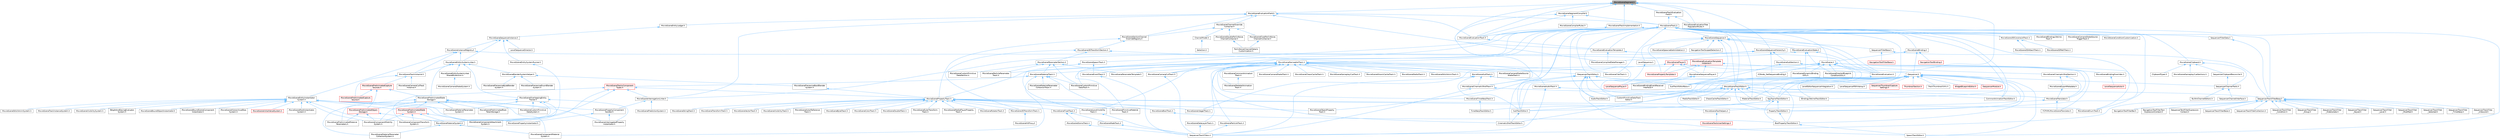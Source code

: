 digraph "MovieSceneSegment.h"
{
 // INTERACTIVE_SVG=YES
 // LATEX_PDF_SIZE
  bgcolor="transparent";
  edge [fontname=Helvetica,fontsize=10,labelfontname=Helvetica,labelfontsize=10];
  node [fontname=Helvetica,fontsize=10,shape=box,height=0.2,width=0.4];
  Node1 [id="Node000001",label="MovieSceneSegment.h",height=0.2,width=0.4,color="gray40", fillcolor="grey60", style="filled", fontcolor="black",tooltip=" "];
  Node1 -> Node2 [id="edge1_Node000001_Node000002",dir="back",color="steelblue1",style="solid",tooltip=" "];
  Node2 [id="Node000002",label="MovieSceneEvaluation.h",height=0.2,width=0.4,color="grey40", fillcolor="white", style="filled",URL="$dc/ded/MovieSceneEvaluation_8h.html",tooltip=" "];
  Node2 -> Node3 [id="edge2_Node000002_Node000003",dir="back",color="steelblue1",style="solid",tooltip=" "];
  Node3 [id="Node000003",label="KeyframeTrackEditor.h",height=0.2,width=0.4,color="grey40", fillcolor="white", style="filled",URL="$dd/d47/KeyframeTrackEditor_8h.html",tooltip=" "];
  Node3 -> Node4 [id="edge3_Node000003_Node000004",dir="back",color="steelblue1",style="solid",tooltip=" "];
  Node4 [id="Node000004",label="BoolPropertyTrackEditor.h",height=0.2,width=0.4,color="grey40", fillcolor="white", style="filled",URL="$db/d07/BoolPropertyTrackEditor_8h.html",tooltip=" "];
  Node4 -> Node5 [id="edge4_Node000004_Node000005",dir="back",color="steelblue1",style="solid",tooltip=" "];
  Node5 [id="Node000005",label="SpawnTrackEditor.h",height=0.2,width=0.4,color="grey40", fillcolor="white", style="filled",URL="$d5/dac/SpawnTrackEditor_8h.html",tooltip=" "];
  Node3 -> Node6 [id="edge5_Node000003_Node000006",dir="back",color="steelblue1",style="solid",tooltip=" "];
  Node6 [id="Node000006",label="PropertyTrackEditor.h",height=0.2,width=0.4,color="grey40", fillcolor="white", style="filled",URL="$da/d9a/PropertyTrackEditor_8h.html",tooltip=" "];
  Node6 -> Node4 [id="edge6_Node000006_Node000004",dir="back",color="steelblue1",style="solid",tooltip=" "];
  Node3 -> Node7 [id="edge7_Node000003_Node000007",dir="back",color="steelblue1",style="solid",tooltip=" "];
  Node7 [id="Node000007",label="SubTrackEditor.h",height=0.2,width=0.4,color="grey40", fillcolor="white", style="filled",URL="$d8/d5b/SubTrackEditor_8h.html",tooltip=" "];
  Node7 -> Node8 [id="edge8_Node000007_Node000008",dir="back",color="steelblue1",style="solid",tooltip=" "];
  Node8 [id="Node000008",label="CinematicShotTrackEditor.h",height=0.2,width=0.4,color="grey40", fillcolor="white", style="filled",URL="$d3/d0c/CinematicShotTrackEditor_8h.html",tooltip=" "];
  Node3 -> Node9 [id="edge9_Node000003_Node000009",dir="back",color="steelblue1",style="solid",tooltip=" "];
  Node9 [id="Node000009",label="TimeWarpTrackEditor.h",height=0.2,width=0.4,color="grey40", fillcolor="white", style="filled",URL="$dc/d2e/TimeWarpTrackEditor_8h.html",tooltip=" "];
  Node1 -> Node10 [id="edge10_Node000001_Node000010",dir="back",color="steelblue1",style="solid",tooltip=" "];
  Node10 [id="Node000010",label="MovieSceneEvaluationField.h",height=0.2,width=0.4,color="grey40", fillcolor="white", style="filled",URL="$d6/d5d/MovieSceneEvaluationField_8h.html",tooltip=" "];
  Node10 -> Node11 [id="edge11_Node000010_Node000011",dir="back",color="steelblue1",style="solid",tooltip=" "];
  Node11 [id="Node000011",label="MovieSceneChannelOverride\lContainer.h",height=0.2,width=0.4,color="grey40", fillcolor="white", style="filled",URL="$d1/dd2/MovieSceneChannelOverrideContainer_8h.html",tooltip=" "];
  Node11 -> Node12 [id="edge12_Node000011_Node000012",dir="back",color="steelblue1",style="solid",tooltip=" "];
  Node12 [id="Node000012",label="ChannelModel.h",height=0.2,width=0.4,color="grey40", fillcolor="white", style="filled",URL="$de/d30/ChannelModel_8h.html",tooltip=" "];
  Node12 -> Node13 [id="edge13_Node000012_Node000013",dir="back",color="steelblue1",style="solid",tooltip=" "];
  Node13 [id="Node000013",label="Selection.h",height=0.2,width=0.4,color="grey40", fillcolor="white", style="filled",URL="$dd/dc2/Editor_2Sequencer_2Public_2MVVM_2Selection_2Selection_8h.html",tooltip=" "];
  Node11 -> Node14 [id="edge14_Node000011_Node000014",dir="back",color="steelblue1",style="solid",tooltip=" "];
  Node14 [id="Node000014",label="MovieSceneDoublePerlinNoise\lChannelContainer.h",height=0.2,width=0.4,color="grey40", fillcolor="white", style="filled",URL="$de/dae/MovieSceneDoublePerlinNoiseChannelContainer_8h.html",tooltip=" "];
  Node14 -> Node15 [id="edge15_Node000014_Node000015",dir="back",color="steelblue1",style="solid",tooltip=" "];
  Node15 [id="Node000015",label="PerlinNoiseChannelDetails\lCustomization.h",height=0.2,width=0.4,color="grey40", fillcolor="white", style="filled",URL="$d6/df3/PerlinNoiseChannelDetailsCustomization_8h.html",tooltip=" "];
  Node11 -> Node16 [id="edge16_Node000011_Node000016",dir="back",color="steelblue1",style="solid",tooltip=" "];
  Node16 [id="Node000016",label="MovieSceneFloatPerlinNoise\lChannelContainer.h",height=0.2,width=0.4,color="grey40", fillcolor="white", style="filled",URL="$d6/dcb/MovieSceneFloatPerlinNoiseChannelContainer_8h.html",tooltip=" "];
  Node16 -> Node15 [id="edge17_Node000016_Node000015",dir="back",color="steelblue1",style="solid",tooltip=" "];
  Node11 -> Node17 [id="edge18_Node000011_Node000017",dir="back",color="steelblue1",style="solid",tooltip=" "];
  Node17 [id="Node000017",label="MovieSceneSectionChannel\lOverrideRegistry.h",height=0.2,width=0.4,color="grey40", fillcolor="white", style="filled",URL="$d0/d33/MovieSceneSectionChannelOverrideRegistry_8h.html",tooltip=" "];
  Node17 -> Node18 [id="edge19_Node000017_Node000018",dir="back",color="steelblue1",style="solid",tooltip=" "];
  Node18 [id="Node000018",label="MovieScene3DTransformSection.h",height=0.2,width=0.4,color="grey40", fillcolor="white", style="filled",URL="$de/dab/MovieScene3DTransformSection_8h.html",tooltip=" "];
  Node18 -> Node19 [id="edge20_Node000018_Node000019",dir="back",color="steelblue1",style="solid",tooltip=" "];
  Node19 [id="Node000019",label="ISequencerTrackEditor.h",height=0.2,width=0.4,color="grey40", fillcolor="white", style="filled",URL="$df/dca/ISequencerTrackEditor_8h.html",tooltip=" "];
  Node19 -> Node20 [id="edge21_Node000019_Node000020",dir="back",color="steelblue1",style="solid",tooltip=" "];
  Node20 [id="Node000020",label="AudioTrackEditor.h",height=0.2,width=0.4,color="grey40", fillcolor="white", style="filled",URL="$dd/d96/AudioTrackEditor_8h.html",tooltip=" "];
  Node19 -> Node4 [id="edge22_Node000019_Node000004",dir="back",color="steelblue1",style="solid",tooltip=" "];
  Node19 -> Node8 [id="edge23_Node000019_Node000008",dir="back",color="steelblue1",style="solid",tooltip=" "];
  Node19 -> Node21 [id="edge24_Node000019_Node000021",dir="back",color="steelblue1",style="solid",tooltip=" "];
  Node21 [id="Node000021",label="CustomPrimitiveDataTrack\lEditor.h",height=0.2,width=0.4,color="grey40", fillcolor="white", style="filled",URL="$dc/d8f/CustomPrimitiveDataTrackEditor_8h.html",tooltip=" "];
  Node19 -> Node22 [id="edge25_Node000019_Node000022",dir="back",color="steelblue1",style="solid",tooltip=" "];
  Node22 [id="Node000022",label="MaterialTrackEditor.h",height=0.2,width=0.4,color="grey40", fillcolor="white", style="filled",URL="$d1/d9f/MaterialTrackEditor_8h.html",tooltip=" "];
  Node19 -> Node23 [id="edge26_Node000019_Node000023",dir="back",color="steelblue1",style="solid",tooltip=" "];
  Node23 [id="Node000023",label="MovieSceneTrackEditor.h",height=0.2,width=0.4,color="grey40", fillcolor="white", style="filled",URL="$db/d6c/MovieSceneTrackEditor_8h.html",tooltip=" "];
  Node23 -> Node20 [id="edge27_Node000023_Node000020",dir="back",color="steelblue1",style="solid",tooltip=" "];
  Node23 -> Node24 [id="edge28_Node000023_Node000024",dir="back",color="steelblue1",style="solid",tooltip=" "];
  Node24 [id="Node000024",label="BindingLifetimeTrackEditor.h",height=0.2,width=0.4,color="grey40", fillcolor="white", style="filled",URL="$db/d3c/BindingLifetimeTrackEditor_8h.html",tooltip=" "];
  Node23 -> Node25 [id="edge29_Node000023_Node000025",dir="back",color="steelblue1",style="solid",tooltip=" "];
  Node25 [id="Node000025",label="ChaosCacheTrackEditor.h",height=0.2,width=0.4,color="grey40", fillcolor="white", style="filled",URL="$db/d36/ChaosCacheTrackEditor_8h.html",tooltip=" "];
  Node23 -> Node26 [id="edge30_Node000023_Node000026",dir="back",color="steelblue1",style="solid",tooltip=" "];
  Node26 [id="Node000026",label="CommonAnimationTrackEditor.h",height=0.2,width=0.4,color="grey40", fillcolor="white", style="filled",URL="$d9/d6e/CommonAnimationTrackEditor_8h.html",tooltip=" "];
  Node23 -> Node21 [id="edge31_Node000023_Node000021",dir="back",color="steelblue1",style="solid",tooltip=" "];
  Node23 -> Node3 [id="edge32_Node000023_Node000003",dir="back",color="steelblue1",style="solid",tooltip=" "];
  Node23 -> Node22 [id="edge33_Node000023_Node000022",dir="back",color="steelblue1",style="solid",tooltip=" "];
  Node23 -> Node27 [id="edge34_Node000023_Node000027",dir="back",color="steelblue1",style="solid",tooltip=" "];
  Node27 [id="Node000027",label="MediaTrackEditor.h",height=0.2,width=0.4,color="grey40", fillcolor="white", style="filled",URL="$d0/d41/MediaTrackEditor_8h.html",tooltip=" "];
  Node23 -> Node6 [id="edge35_Node000023_Node000006",dir="back",color="steelblue1",style="solid",tooltip=" "];
  Node23 -> Node28 [id="edge36_Node000023_Node000028",dir="back",color="steelblue1",style="solid",tooltip=" "];
  Node28 [id="Node000028",label="SequencerTrackFilterBase.h",height=0.2,width=0.4,color="grey40", fillcolor="white", style="filled",URL="$d8/def/Filters_2SequencerTrackFilterBase_8h.html",tooltip=" "];
  Node28 -> Node29 [id="edge37_Node000028_Node000029",dir="back",color="steelblue1",style="solid",tooltip=" "];
  Node29 [id="Node000029",label="NavigationToolFilterBar.h",height=0.2,width=0.4,color="grey40", fillcolor="white", style="filled",URL="$df/d14/NavigationToolFilterBar_8h.html",tooltip=" "];
  Node28 -> Node30 [id="edge38_Node000028_Node000030",dir="back",color="steelblue1",style="solid",tooltip=" "];
  Node30 [id="Node000030",label="NavigationToolFilterText\lExpressionContext.h",height=0.2,width=0.4,color="grey40", fillcolor="white", style="filled",URL="$d8/dd2/NavigationToolFilterTextExpressionContext_8h.html",tooltip=" "];
  Node28 -> Node31 [id="edge39_Node000028_Node000031",dir="back",color="steelblue1",style="solid",tooltip=" "];
  Node31 [id="Node000031",label="SequencerTextFilterExpression\lContext.h",height=0.2,width=0.4,color="grey40", fillcolor="white", style="filled",URL="$d0/d9f/SequencerTextFilterExpressionContext_8h.html",tooltip=" "];
  Node28 -> Node32 [id="edge40_Node000028_Node000032",dir="back",color="steelblue1",style="solid",tooltip=" "];
  Node32 [id="Node000032",label="SequencerTrackFilterBase.h",height=0.2,width=0.4,color="grey40", fillcolor="white", style="filled",URL="$d8/d4d/SequencerTrackFilterBase_8h.html",tooltip=" "];
  Node28 -> Node33 [id="edge41_Node000028_Node000033",dir="back",color="steelblue1",style="solid",tooltip=" "];
  Node33 [id="Node000033",label="SequencerTrackFilterCollection.h",height=0.2,width=0.4,color="grey40", fillcolor="white", style="filled",URL="$d8/de2/SequencerTrackFilterCollection_8h.html",tooltip=" "];
  Node28 -> Node34 [id="edge42_Node000028_Node000034",dir="back",color="steelblue1",style="solid",tooltip=" "];
  Node34 [id="Node000034",label="SequencerTrackFilter\l_Condition.h",height=0.2,width=0.4,color="grey40", fillcolor="white", style="filled",URL="$df/d17/SequencerTrackFilter__Condition_8h.html",tooltip=" "];
  Node28 -> Node35 [id="edge43_Node000028_Node000035",dir="back",color="steelblue1",style="solid",tooltip=" "];
  Node35 [id="Node000035",label="SequencerTrackFilter\l_Group.h",height=0.2,width=0.4,color="grey40", fillcolor="white", style="filled",URL="$da/dea/SequencerTrackFilter__Group_8h.html",tooltip=" "];
  Node28 -> Node36 [id="edge44_Node000028_Node000036",dir="back",color="steelblue1",style="solid",tooltip=" "];
  Node36 [id="Node000036",label="SequencerTrackFilter\l_HideIsolate.h",height=0.2,width=0.4,color="grey40", fillcolor="white", style="filled",URL="$d3/d55/SequencerTrackFilter__HideIsolate_8h.html",tooltip=" "];
  Node28 -> Node37 [id="edge45_Node000028_Node000037",dir="back",color="steelblue1",style="solid",tooltip=" "];
  Node37 [id="Node000037",label="SequencerTrackFilter\l_Keyed.h",height=0.2,width=0.4,color="grey40", fillcolor="white", style="filled",URL="$d4/d2d/SequencerTrackFilter__Keyed_8h.html",tooltip=" "];
  Node28 -> Node38 [id="edge46_Node000028_Node000038",dir="back",color="steelblue1",style="solid",tooltip=" "];
  Node38 [id="Node000038",label="SequencerTrackFilter\l_Level.h",height=0.2,width=0.4,color="grey40", fillcolor="white", style="filled",URL="$d2/d6c/SequencerTrackFilter__Level_8h.html",tooltip=" "];
  Node28 -> Node39 [id="edge47_Node000028_Node000039",dir="back",color="steelblue1",style="solid",tooltip=" "];
  Node39 [id="Node000039",label="SequencerTrackFilter\l_Modified.h",height=0.2,width=0.4,color="grey40", fillcolor="white", style="filled",URL="$d0/dd9/SequencerTrackFilter__Modified_8h.html",tooltip=" "];
  Node28 -> Node40 [id="edge48_Node000028_Node000040",dir="back",color="steelblue1",style="solid",tooltip=" "];
  Node40 [id="Node000040",label="SequencerTrackFilter\l_Selected.h",height=0.2,width=0.4,color="grey40", fillcolor="white", style="filled",URL="$dc/d54/SequencerTrackFilter__Selected_8h.html",tooltip=" "];
  Node28 -> Node41 [id="edge49_Node000028_Node000041",dir="back",color="steelblue1",style="solid",tooltip=" "];
  Node41 [id="Node000041",label="SequencerTrackFilter\l_TimeWarp.h",height=0.2,width=0.4,color="grey40", fillcolor="white", style="filled",URL="$d6/dd0/SequencerTrackFilter__TimeWarp_8h.html",tooltip=" "];
  Node28 -> Node42 [id="edge50_Node000028_Node000042",dir="back",color="steelblue1",style="solid",tooltip=" "];
  Node42 [id="Node000042",label="SequencerTrackFilter\l_Unbound.h",height=0.2,width=0.4,color="grey40", fillcolor="white", style="filled",URL="$d0/dd1/SequencerTrackFilter__Unbound_8h.html",tooltip=" "];
  Node28 -> Node43 [id="edge51_Node000028_Node000043",dir="back",color="steelblue1",style="solid",tooltip=" "];
  Node43 [id="Node000043",label="SequencerTrackFilters.h",height=0.2,width=0.4,color="grey40", fillcolor="white", style="filled",URL="$df/d72/SequencerTrackFilters_8h.html",tooltip=" "];
  Node23 -> Node7 [id="edge52_Node000023_Node000007",dir="back",color="steelblue1",style="solid",tooltip=" "];
  Node19 -> Node5 [id="edge53_Node000019_Node000005",dir="back",color="steelblue1",style="solid",tooltip=" "];
  Node19 -> Node7 [id="edge54_Node000019_Node000007",dir="back",color="steelblue1",style="solid",tooltip=" "];
  Node18 -> Node44 [id="edge55_Node000018_Node000044",dir="back",color="steelblue1",style="solid",tooltip=" "];
  Node44 [id="Node000044",label="MovieScene3DTransformTrack.h",height=0.2,width=0.4,color="grey40", fillcolor="white", style="filled",URL="$d9/d06/MovieScene3DTransformTrack_8h.html",tooltip=" "];
  Node44 -> Node45 [id="edge56_Node000044_Node000045",dir="back",color="steelblue1",style="solid",tooltip=" "];
  Node45 [id="Node000045",label="MovieSceneHitProxy.h",height=0.2,width=0.4,color="grey40", fillcolor="white", style="filled",URL="$d0/d01/MovieSceneHitProxy_8h.html",tooltip=" "];
  Node18 -> Node46 [id="edge57_Node000018_Node000046",dir="back",color="steelblue1",style="solid",tooltip=" "];
  Node46 [id="Node000046",label="MovieSceneParameterSection.h",height=0.2,width=0.4,color="grey40", fillcolor="white", style="filled",URL="$de/d65/MovieSceneParameterSection_8h.html",tooltip=" "];
  Node46 -> Node47 [id="edge58_Node000046_Node000047",dir="back",color="steelblue1",style="solid",tooltip=" "];
  Node47 [id="Node000047",label="MovieSceneCustomPrimitive\lDataSection.h",height=0.2,width=0.4,color="grey40", fillcolor="white", style="filled",URL="$d2/d78/MovieSceneCustomPrimitiveDataSection_8h.html",tooltip=" "];
  Node46 -> Node48 [id="edge59_Node000046_Node000048",dir="back",color="steelblue1",style="solid",tooltip=" "];
  Node48 [id="Node000048",label="MovieSceneCustomPrimitive\lDataTrack.h",height=0.2,width=0.4,color="grey40", fillcolor="white", style="filled",URL="$db/d39/MovieSceneCustomPrimitiveDataTrack_8h.html",tooltip=" "];
  Node46 -> Node49 [id="edge60_Node000046_Node000049",dir="back",color="steelblue1",style="solid",tooltip=" "];
  Node49 [id="Node000049",label="MovieSceneMaterialTrack.h",height=0.2,width=0.4,color="grey40", fillcolor="white", style="filled",URL="$d8/d92/MovieSceneMaterialTrack_8h.html",tooltip=" "];
  Node49 -> Node50 [id="edge61_Node000049_Node000050",dir="back",color="steelblue1",style="solid",tooltip=" "];
  Node50 [id="Node000050",label="MovieSceneComponentMaterial\lSystem.h",height=0.2,width=0.4,color="grey40", fillcolor="white", style="filled",URL="$d7/d7c/MovieSceneComponentMaterialSystem_8h.html",tooltip=" "];
  Node49 -> Node48 [id="edge62_Node000049_Node000048",dir="back",color="steelblue1",style="solid",tooltip=" "];
  Node49 -> Node51 [id="edge63_Node000049_Node000051",dir="back",color="steelblue1",style="solid",tooltip=" "];
  Node51 [id="Node000051",label="MovieSceneMaterialParameter\lCollectionTrack.h",height=0.2,width=0.4,color="grey40", fillcolor="white", style="filled",URL="$d7/dc8/MovieSceneMaterialParameterCollectionTrack_8h.html",tooltip=" "];
  Node49 -> Node52 [id="edge64_Node000049_Node000052",dir="back",color="steelblue1",style="solid",tooltip=" "];
  Node52 [id="Node000052",label="MovieScenePrimitiveMaterial\lTrack.h",height=0.2,width=0.4,color="grey40", fillcolor="white", style="filled",URL="$dc/dc4/MovieScenePrimitiveMaterialTrack_8h.html",tooltip=" "];
  Node49 -> Node53 [id="edge65_Node000049_Node000053",dir="back",color="steelblue1",style="solid",tooltip=" "];
  Node53 [id="Node000053",label="MovieSceneTracksComponent\lTypes.h",height=0.2,width=0.4,color="red", fillcolor="#FFF0F0", style="filled",URL="$d5/d6a/MovieSceneTracksComponentTypes_8h.html",tooltip=" "];
  Node53 -> Node54 [id="edge66_Node000053_Node000054",dir="back",color="steelblue1",style="solid",tooltip=" "];
  Node54 [id="Node000054",label="MovieSceneComponentAttachment\lSystem.h",height=0.2,width=0.4,color="grey40", fillcolor="white", style="filled",URL="$d9/db3/MovieSceneComponentAttachmentSystem_8h.html",tooltip=" "];
  Node53 -> Node55 [id="edge67_Node000053_Node000055",dir="back",color="steelblue1",style="solid",tooltip=" "];
  Node55 [id="Node000055",label="MovieSceneComponentTransform\lSystem.h",height=0.2,width=0.4,color="grey40", fillcolor="white", style="filled",URL="$d1/d3e/MovieSceneComponentTransformSystem_8h.html",tooltip=" "];
  Node53 -> Node58 [id="edge68_Node000053_Node000058",dir="back",color="steelblue1",style="solid",tooltip=" "];
  Node58 [id="Node000058",label="MovieSceneInterrogationLinker.h",height=0.2,width=0.4,color="grey40", fillcolor="white", style="filled",URL="$d9/d6a/MovieSceneInterrogationLinker_8h.html",tooltip=" "];
  Node58 -> Node59 [id="edge69_Node000058_Node000059",dir="back",color="steelblue1",style="solid",tooltip=" "];
  Node59 [id="Node000059",label="MovieScenePredictionSystem.h",height=0.2,width=0.4,color="grey40", fillcolor="white", style="filled",URL="$dc/d7f/MovieScenePredictionSystem_8h.html",tooltip=" "];
  Node58 -> Node60 [id="edge70_Node000058_Node000060",dir="back",color="steelblue1",style="solid",tooltip=" "];
  Node60 [id="Node000060",label="MovieScenePropertyComponent\lHandler.h",height=0.2,width=0.4,color="grey40", fillcolor="white", style="filled",URL="$d1/d1c/MovieScenePropertyComponentHandler_8h.html",tooltip=" "];
  Node60 -> Node61 [id="edge71_Node000060_Node000061",dir="back",color="steelblue1",style="solid",tooltip=" "];
  Node61 [id="Node000061",label="MovieSceneInterrogatedProperty\lInstantiator.h",height=0.2,width=0.4,color="grey40", fillcolor="white", style="filled",URL="$df/d43/MovieSceneInterrogatedPropertyInstantiator_8h.html",tooltip=" "];
  Node60 -> Node62 [id="edge72_Node000060_Node000062",dir="back",color="steelblue1",style="solid",tooltip=" "];
  Node62 [id="Node000062",label="MovieScenePropertyInstantiator.h",height=0.2,width=0.4,color="grey40", fillcolor="white", style="filled",URL="$d2/ddc/MovieScenePropertyInstantiator_8h.html",tooltip=" "];
  Node53 -> Node63 [id="edge73_Node000053_Node000063",dir="back",color="steelblue1",style="solid",tooltip=" "];
  Node63 [id="Node000063",label="MovieSceneMaterialSystem.h",height=0.2,width=0.4,color="grey40", fillcolor="white", style="filled",URL="$d2/d2f/MovieSceneMaterialSystem_8h.html",tooltip=" "];
  Node63 -> Node50 [id="edge74_Node000063_Node000050",dir="back",color="steelblue1",style="solid",tooltip=" "];
  Node63 -> Node64 [id="edge75_Node000063_Node000064",dir="back",color="steelblue1",style="solid",tooltip=" "];
  Node64 [id="Node000064",label="MovieSceneMaterialParameter\lCollectionSystem.h",height=0.2,width=0.4,color="grey40", fillcolor="white", style="filled",URL="$d4/d18/MovieSceneMaterialParameterCollectionSystem_8h.html",tooltip=" "];
  Node53 -> Node66 [id="edge76_Node000053_Node000066",dir="back",color="steelblue1",style="solid",tooltip=" "];
  Node66 [id="Node000066",label="MovieScenePropertyTrack.h",height=0.2,width=0.4,color="grey40", fillcolor="white", style="filled",URL="$da/d0c/MovieScenePropertyTrack_8h.html",tooltip=" "];
  Node66 -> Node44 [id="edge77_Node000066_Node000044",dir="back",color="steelblue1",style="solid",tooltip=" "];
  Node66 -> Node67 [id="edge78_Node000066_Node000067",dir="back",color="steelblue1",style="solid",tooltip=" "];
  Node67 [id="Node000067",label="MovieSceneActorReference\lTrack.h",height=0.2,width=0.4,color="grey40", fillcolor="white", style="filled",URL="$d9/d9b/MovieSceneActorReferenceTrack_8h.html",tooltip=" "];
  Node66 -> Node68 [id="edge79_Node000066_Node000068",dir="back",color="steelblue1",style="solid",tooltip=" "];
  Node68 [id="Node000068",label="MovieSceneBoolTrack.h",height=0.2,width=0.4,color="grey40", fillcolor="white", style="filled",URL="$d7/ddf/MovieSceneBoolTrack_8h.html",tooltip=" "];
  Node68 -> Node4 [id="edge80_Node000068_Node000004",dir="back",color="steelblue1",style="solid",tooltip=" "];
  Node66 -> Node69 [id="edge81_Node000066_Node000069",dir="back",color="steelblue1",style="solid",tooltip=" "];
  Node69 [id="Node000069",label="MovieSceneByteTrack.h",height=0.2,width=0.4,color="grey40", fillcolor="white", style="filled",URL="$dc/d79/MovieSceneByteTrack_8h.html",tooltip=" "];
  Node66 -> Node70 [id="edge82_Node000066_Node000070",dir="back",color="steelblue1",style="solid",tooltip=" "];
  Node70 [id="Node000070",label="MovieSceneColorTrack.h",height=0.2,width=0.4,color="grey40", fillcolor="white", style="filled",URL="$d8/df9/MovieSceneColorTrack_8h.html",tooltip=" "];
  Node66 -> Node71 [id="edge83_Node000066_Node000071",dir="back",color="steelblue1",style="solid",tooltip=" "];
  Node71 [id="Node000071",label="MovieSceneDoubleTrack.h",height=0.2,width=0.4,color="grey40", fillcolor="white", style="filled",URL="$de/d31/MovieSceneDoubleTrack_8h.html",tooltip=" "];
  Node66 -> Node72 [id="edge84_Node000066_Node000072",dir="back",color="steelblue1",style="solid",tooltip=" "];
  Node72 [id="Node000072",label="MovieSceneEnumTrack.h",height=0.2,width=0.4,color="grey40", fillcolor="white", style="filled",URL="$d6/d95/MovieSceneEnumTrack_8h.html",tooltip=" "];
  Node66 -> Node73 [id="edge85_Node000066_Node000073",dir="back",color="steelblue1",style="solid",tooltip=" "];
  Node73 [id="Node000073",label="MovieSceneEulerTransform\lTrack.h",height=0.2,width=0.4,color="grey40", fillcolor="white", style="filled",URL="$d7/d3a/MovieSceneEulerTransformTrack_8h.html",tooltip=" "];
  Node66 -> Node74 [id="edge86_Node000066_Node000074",dir="back",color="steelblue1",style="solid",tooltip=" "];
  Node74 [id="Node000074",label="MovieSceneFloatTrack.h",height=0.2,width=0.4,color="grey40", fillcolor="white", style="filled",URL="$dc/d88/MovieSceneFloatTrack_8h.html",tooltip=" "];
  Node74 -> Node75 [id="edge87_Node000074_Node000075",dir="back",color="steelblue1",style="solid",tooltip=" "];
  Node75 [id="Node000075",label="MovieSceneFadeTrack.h",height=0.2,width=0.4,color="grey40", fillcolor="white", style="filled",URL="$d3/dd6/MovieSceneFadeTrack_8h.html",tooltip=" "];
  Node75 -> Node43 [id="edge88_Node000075_Node000043",dir="back",color="steelblue1",style="solid",tooltip=" "];
  Node74 -> Node76 [id="edge89_Node000074_Node000076",dir="back",color="steelblue1",style="solid",tooltip=" "];
  Node76 [id="Node000076",label="MovieSceneSlomoTrack.h",height=0.2,width=0.4,color="grey40", fillcolor="white", style="filled",URL="$d3/d88/MovieSceneSlomoTrack_8h.html",tooltip=" "];
  Node76 -> Node43 [id="edge90_Node000076_Node000043",dir="back",color="steelblue1",style="solid",tooltip=" "];
  Node66 -> Node77 [id="edge91_Node000066_Node000077",dir="back",color="steelblue1",style="solid",tooltip=" "];
  Node77 [id="Node000077",label="MovieSceneIntegerTrack.h",height=0.2,width=0.4,color="grey40", fillcolor="white", style="filled",URL="$d9/d1a/MovieSceneIntegerTrack_8h.html",tooltip=" "];
  Node66 -> Node78 [id="edge92_Node000066_Node000078",dir="back",color="steelblue1",style="solid",tooltip=" "];
  Node78 [id="Node000078",label="MovieSceneLevelVisibility\lTrack.h",height=0.2,width=0.4,color="grey40", fillcolor="white", style="filled",URL="$d8/dae/MovieSceneLevelVisibilityTrack_8h.html",tooltip=" "];
  Node78 -> Node43 [id="edge93_Node000078_Node000043",dir="back",color="steelblue1",style="solid",tooltip=" "];
  Node66 -> Node79 [id="edge94_Node000066_Node000079",dir="back",color="steelblue1",style="solid",tooltip=" "];
  Node79 [id="Node000079",label="MovieSceneMediaPlayerProperty\lTrack.h",height=0.2,width=0.4,color="grey40", fillcolor="white", style="filled",URL="$d4/da1/MovieSceneMediaPlayerPropertyTrack_8h.html",tooltip=" "];
  Node66 -> Node80 [id="edge95_Node000066_Node000080",dir="back",color="steelblue1",style="solid",tooltip=" "];
  Node80 [id="Node000080",label="MovieSceneObjectProperty\lTrack.h",height=0.2,width=0.4,color="grey40", fillcolor="white", style="filled",URL="$dc/da9/MovieSceneObjectPropertyTrack_8h.html",tooltip=" "];
  Node66 -> Node52 [id="edge96_Node000066_Node000052",dir="back",color="steelblue1",style="solid",tooltip=" "];
  Node66 -> Node81 [id="edge97_Node000066_Node000081",dir="back",color="steelblue1",style="solid",tooltip=" "];
  Node81 [id="Node000081",label="MovieSceneRotatorTrack.h",height=0.2,width=0.4,color="grey40", fillcolor="white", style="filled",URL="$d3/d8f/MovieSceneRotatorTrack_8h.html",tooltip=" "];
  Node66 -> Node82 [id="edge98_Node000066_Node000082",dir="back",color="steelblue1",style="solid",tooltip=" "];
  Node82 [id="Node000082",label="MovieSceneStringTrack.h",height=0.2,width=0.4,color="grey40", fillcolor="white", style="filled",URL="$dd/d54/MovieSceneStringTrack_8h.html",tooltip=" "];
  Node66 -> Node83 [id="edge99_Node000066_Node000083",dir="back",color="steelblue1",style="solid",tooltip=" "];
  Node83 [id="Node000083",label="MovieSceneTransformTrack.h",height=0.2,width=0.4,color="grey40", fillcolor="white", style="filled",URL="$df/d57/MovieSceneTransformTrack_8h.html",tooltip=" "];
  Node66 -> Node84 [id="edge100_Node000066_Node000084",dir="back",color="steelblue1",style="solid",tooltip=" "];
  Node84 [id="Node000084",label="MovieSceneVectorTrack.h",height=0.2,width=0.4,color="grey40", fillcolor="white", style="filled",URL="$d8/d5e/MovieSceneVectorTrack_8h.html",tooltip=" "];
  Node66 -> Node85 [id="edge101_Node000066_Node000085",dir="back",color="steelblue1",style="solid",tooltip=" "];
  Node85 [id="Node000085",label="MovieSceneVisibilityTrack.h",height=0.2,width=0.4,color="grey40", fillcolor="white", style="filled",URL="$dd/d5e/MovieSceneVisibilityTrack_8h.html",tooltip=" "];
  Node66 -> Node6 [id="edge102_Node000066_Node000006",dir="back",color="steelblue1",style="solid",tooltip=" "];
  Node46 -> Node86 [id="edge103_Node000046_Node000086",dir="back",color="steelblue1",style="solid",tooltip=" "];
  Node86 [id="Node000086",label="MovieSceneParameterTemplate.h",height=0.2,width=0.4,color="grey40", fillcolor="white", style="filled",URL="$d9/df3/MovieSceneParameterTemplate_8h.html",tooltip=" "];
  Node46 -> Node87 [id="edge104_Node000046_Node000087",dir="back",color="steelblue1",style="solid",tooltip=" "];
  Node87 [id="Node000087",label="MovieSceneParticleParameter\lTrack.h",height=0.2,width=0.4,color="grey40", fillcolor="white", style="filled",URL="$d2/d09/MovieSceneParticleParameterTrack_8h.html",tooltip=" "];
  Node17 -> Node66 [id="edge105_Node000017_Node000066",dir="back",color="steelblue1",style="solid",tooltip=" "];
  Node10 -> Node88 [id="edge106_Node000010_Node000088",dir="back",color="steelblue1",style="solid",tooltip=" "];
  Node88 [id="Node000088",label="MovieSceneCompiledDataManager.h",height=0.2,width=0.4,color="grey40", fillcolor="white", style="filled",URL="$d7/d59/MovieSceneCompiledDataManager_8h.html",tooltip=" "];
  Node10 -> Node89 [id="edge107_Node000010_Node000089",dir="back",color="steelblue1",style="solid",tooltip=" "];
  Node89 [id="Node000089",label="MovieSceneEntityLedger.h",height=0.2,width=0.4,color="grey40", fillcolor="white", style="filled",URL="$d6/d4e/MovieSceneEntityLedger_8h.html",tooltip=" "];
  Node89 -> Node90 [id="edge108_Node000089_Node000090",dir="back",color="steelblue1",style="solid",tooltip=" "];
  Node90 [id="Node000090",label="MovieSceneSequenceInstance.h",height=0.2,width=0.4,color="grey40", fillcolor="white", style="filled",URL="$d1/d07/MovieSceneSequenceInstance_8h.html",tooltip=" "];
  Node90 -> Node91 [id="edge109_Node000090_Node000091",dir="back",color="steelblue1",style="solid",tooltip=" "];
  Node91 [id="Node000091",label="LevelSequenceDirector.h",height=0.2,width=0.4,color="grey40", fillcolor="white", style="filled",URL="$d8/d00/LevelSequenceDirector_8h.html",tooltip=" "];
  Node90 -> Node92 [id="edge110_Node000090_Node000092",dir="back",color="steelblue1",style="solid",tooltip=" "];
  Node92 [id="Node000092",label="MovieSceneEntitySystemLinker.h",height=0.2,width=0.4,color="grey40", fillcolor="white", style="filled",URL="$d9/d16/MovieSceneEntitySystemLinker_8h.html",tooltip=" "];
  Node92 -> Node93 [id="edge111_Node000092_Node000093",dir="back",color="steelblue1",style="solid",tooltip=" "];
  Node93 [id="Node000093",label="MovieSceneBlenderSystemHelper.h",height=0.2,width=0.4,color="grey40", fillcolor="white", style="filled",URL="$d5/d47/MovieSceneBlenderSystemHelper_8h.html",tooltip=" "];
  Node93 -> Node94 [id="edge112_Node000093_Node000094",dir="back",color="steelblue1",style="solid",tooltip=" "];
  Node94 [id="Node000094",label="MovieScenePiecewiseBoolBlender\lSystem.h",height=0.2,width=0.4,color="grey40", fillcolor="white", style="filled",URL="$d7/d27/MovieScenePiecewiseBoolBlenderSystem_8h.html",tooltip=" "];
  Node94 -> Node66 [id="edge113_Node000094_Node000066",dir="back",color="steelblue1",style="solid",tooltip=" "];
  Node93 -> Node95 [id="edge114_Node000093_Node000095",dir="back",color="steelblue1",style="solid",tooltip=" "];
  Node95 [id="Node000095",label="MovieScenePiecewiseByteBlender\lSystem.h",height=0.2,width=0.4,color="grey40", fillcolor="white", style="filled",URL="$d7/dde/MovieScenePiecewiseByteBlenderSystem_8h.html",tooltip=" "];
  Node93 -> Node96 [id="edge115_Node000093_Node000096",dir="back",color="steelblue1",style="solid",tooltip=" "];
  Node96 [id="Node000096",label="MovieScenePiecewiseEnumBlender\lSystem.h",height=0.2,width=0.4,color="grey40", fillcolor="white", style="filled",URL="$d4/dfe/MovieScenePiecewiseEnumBlenderSystem_8h.html",tooltip=" "];
  Node92 -> Node97 [id="edge116_Node000092_Node000097",dir="back",color="steelblue1",style="solid",tooltip=" "];
  Node97 [id="Node000097",label="MovieSceneEntitySystemLinker\lSharedExtension.h",height=0.2,width=0.4,color="grey40", fillcolor="white", style="filled",URL="$dc/df1/MovieSceneEntitySystemLinkerSharedExtension_8h.html",tooltip=" "];
  Node97 -> Node98 [id="edge117_Node000097_Node000098",dir="back",color="steelblue1",style="solid",tooltip=" "];
  Node98 [id="Node000098",label="MovieSceneCameraShakeSystem.h",height=0.2,width=0.4,color="grey40", fillcolor="white", style="filled",URL="$d2/dcc/MovieSceneCameraShakeSystem_8h.html",tooltip=" "];
  Node92 -> Node99 [id="edge118_Node000092_Node000099",dir="back",color="steelblue1",style="solid",tooltip=" "];
  Node99 [id="Node000099",label="MovieSceneOverlappingEntity\lTracker.h",height=0.2,width=0.4,color="grey40", fillcolor="white", style="filled",URL="$db/d41/MovieSceneOverlappingEntityTracker_8h.html",tooltip=" "];
  Node99 -> Node54 [id="edge119_Node000099_Node000054",dir="back",color="steelblue1",style="solid",tooltip=" "];
  Node99 -> Node100 [id="edge120_Node000099_Node000100",dir="back",color="steelblue1",style="solid",tooltip=" "];
  Node100 [id="Node000100",label="MovieSceneComponentMobility\lSystem.h",height=0.2,width=0.4,color="grey40", fillcolor="white", style="filled",URL="$d7/dca/MovieSceneComponentMobilitySystem_8h.html",tooltip=" "];
  Node99 -> Node55 [id="edge121_Node000099_Node000055",dir="back",color="steelblue1",style="solid",tooltip=" "];
  Node99 -> Node101 [id="edge122_Node000099_Node000101",dir="back",color="steelblue1",style="solid",tooltip=" "];
  Node101 [id="Node000101",label="MovieSceneCustomPrimitive\lDataSystem.h",height=0.2,width=0.4,color="grey40", fillcolor="white", style="filled",URL="$d1/da0/MovieSceneCustomPrimitiveDataSystem_8h.html",tooltip=" "];
  Node99 -> Node61 [id="edge123_Node000099_Node000061",dir="back",color="steelblue1",style="solid",tooltip=" "];
  Node99 -> Node102 [id="edge124_Node000099_Node000102",dir="back",color="steelblue1",style="solid",tooltip=" "];
  Node102 [id="Node000102",label="MovieSceneMaterialParameter\lSystem.h",height=0.2,width=0.4,color="grey40", fillcolor="white", style="filled",URL="$d9/d38/MovieSceneMaterialParameterSystem_8h.html",tooltip=" "];
  Node92 -> Node103 [id="edge125_Node000092_Node000103",dir="back",color="steelblue1",style="solid",tooltip=" "];
  Node103 [id="Node000103",label="MovieScenePreAnimatedState\lStorage.h",height=0.2,width=0.4,color="grey40", fillcolor="white", style="filled",URL="$db/d56/MovieScenePreAnimatedStateStorage_8h.html",tooltip=" "];
  Node103 -> Node50 [id="edge126_Node000103_Node000050",dir="back",color="steelblue1",style="solid",tooltip=" "];
  Node103 -> Node101 [id="edge127_Node000103_Node000101",dir="back",color="steelblue1",style="solid",tooltip=" "];
  Node103 -> Node64 [id="edge128_Node000103_Node000064",dir="back",color="steelblue1",style="solid",tooltip=" "];
  Node103 -> Node102 [id="edge129_Node000103_Node000102",dir="back",color="steelblue1",style="solid",tooltip=" "];
  Node103 -> Node104 [id="edge130_Node000103_Node000104",dir="back",color="steelblue1",style="solid",tooltip=" "];
  Node104 [id="Node000104",label="MovieScenePreAnimatedMaterial\lParameters.h",height=0.2,width=0.4,color="grey40", fillcolor="white", style="filled",URL="$d9/dac/MovieScenePreAnimatedMaterialParameters_8h.html",tooltip=" "];
  Node103 -> Node105 [id="edge131_Node000103_Node000105",dir="back",color="steelblue1",style="solid",tooltip=" "];
  Node105 [id="Node000105",label="MovieScenePreAnimatedObject\lStorage.h",height=0.2,width=0.4,color="red", fillcolor="#FFF0F0", style="filled",URL="$d1/dc5/MovieScenePreAnimatedObjectStorage_8h.html",tooltip=" "];
  Node105 -> Node100 [id="edge132_Node000105_Node000100",dir="back",color="steelblue1",style="solid",tooltip=" "];
  Node105 -> Node63 [id="edge133_Node000105_Node000063",dir="back",color="steelblue1",style="solid",tooltip=" "];
  Node105 -> Node104 [id="edge134_Node000105_Node000104",dir="back",color="steelblue1",style="solid",tooltip=" "];
  Node103 -> Node108 [id="edge135_Node000103_Node000108",dir="back",color="steelblue1",style="solid",tooltip=" "];
  Node108 [id="Node000108",label="MovieScenePreAnimatedRoot\lTokenStorage.h",height=0.2,width=0.4,color="grey40", fillcolor="white", style="filled",URL="$d1/db6/MovieScenePreAnimatedRootTokenStorage_8h.html",tooltip=" "];
  Node103 -> Node109 [id="edge136_Node000103_Node000109",dir="back",color="steelblue1",style="solid",tooltip=" "];
  Node109 [id="Node000109",label="MovieScenePreAnimatedState\lSystem.h",height=0.2,width=0.4,color="red", fillcolor="#FFF0F0", style="filled",URL="$df/d2d/MovieScenePreAnimatedStateSystem_8h.html",tooltip=" "];
  Node109 -> Node54 [id="edge137_Node000109_Node000054",dir="back",color="steelblue1",style="solid",tooltip=" "];
  Node109 -> Node100 [id="edge138_Node000109_Node000100",dir="back",color="steelblue1",style="solid",tooltip=" "];
  Node109 -> Node55 [id="edge139_Node000109_Node000055",dir="back",color="steelblue1",style="solid",tooltip=" "];
  Node109 -> Node63 [id="edge140_Node000109_Node000063",dir="back",color="steelblue1",style="solid",tooltip=" "];
  Node103 -> Node60 [id="edge141_Node000103_Node000060",dir="back",color="steelblue1",style="solid",tooltip=" "];
  Node92 -> Node124 [id="edge142_Node000092_Node000124",dir="back",color="steelblue1",style="solid",tooltip=" "];
  Node124 [id="Node000124",label="MovieSceneTrackInstance.h",height=0.2,width=0.4,color="grey40", fillcolor="white", style="filled",URL="$d4/d28/MovieSceneTrackInstance_8h.html",tooltip=" "];
  Node124 -> Node125 [id="edge143_Node000124_Node000125",dir="back",color="steelblue1",style="solid",tooltip=" "];
  Node125 [id="Node000125",label="MovieSceneCameraCutTrack\lInstance.h",height=0.2,width=0.4,color="grey40", fillcolor="white", style="filled",URL="$d3/d37/MovieSceneCameraCutTrackInstance_8h.html",tooltip=" "];
  Node124 -> Node126 [id="edge144_Node000124_Node000126",dir="back",color="steelblue1",style="solid",tooltip=" "];
  Node126 [id="Node000126",label="MovieScenePreAnimatedCapture\lSource.h",height=0.2,width=0.4,color="red", fillcolor="#FFF0F0", style="filled",URL="$d8/dd1/MovieScenePreAnimatedCaptureSource_8h.html",tooltip=" "];
  Node124 -> Node141 [id="edge145_Node000124_Node000141",dir="back",color="steelblue1",style="solid",tooltip=" "];
  Node141 [id="Node000141",label="MovieScenePreAnimatedCapture\lSources.h",height=0.2,width=0.4,color="red", fillcolor="#FFF0F0", style="filled",URL="$de/d2c/MovieScenePreAnimatedCaptureSources_8h.html",tooltip=" "];
  Node141 -> Node126 [id="edge146_Node000141_Node000126",dir="back",color="steelblue1",style="solid",tooltip=" "];
  Node141 -> Node105 [id="edge147_Node000141_Node000105",dir="back",color="steelblue1",style="solid",tooltip=" "];
  Node141 -> Node103 [id="edge148_Node000141_Node000103",dir="back",color="steelblue1",style="solid",tooltip=" "];
  Node90 -> Node143 [id="edge149_Node000090_Node000143",dir="back",color="steelblue1",style="solid",tooltip=" "];
  Node143 [id="Node000143",label="MovieSceneEntitySystemRunner.h",height=0.2,width=0.4,color="grey40", fillcolor="white", style="filled",URL="$d3/db8/MovieSceneEntitySystemRunner_8h.html",tooltip=" "];
  Node143 -> Node63 [id="edge150_Node000143_Node000063",dir="back",color="steelblue1",style="solid",tooltip=" "];
  Node90 -> Node144 [id="edge151_Node000090_Node000144",dir="back",color="steelblue1",style="solid",tooltip=" "];
  Node144 [id="Node000144",label="MovieSceneInstanceRegistry.h",height=0.2,width=0.4,color="grey40", fillcolor="white", style="filled",URL="$d6/d54/MovieSceneInstanceRegistry_8h.html",tooltip=" "];
  Node144 -> Node145 [id="edge152_Node000144_Node000145",dir="back",color="steelblue1",style="solid",tooltip=" "];
  Node145 [id="Node000145",label="MovieSceneEntityInstantiator\lSystem.h",height=0.2,width=0.4,color="grey40", fillcolor="white", style="filled",URL="$d1/d77/MovieSceneEntityInstantiatorSystem_8h.html",tooltip=" "];
  Node145 -> Node146 [id="edge153_Node000145_Node000146",dir="back",color="steelblue1",style="solid",tooltip=" "];
  Node146 [id="Node000146",label="MovieSceneBoundObjectInstantiator.h",height=0.2,width=0.4,color="grey40", fillcolor="white", style="filled",URL="$d2/d08/MovieSceneBoundObjectInstantiator_8h.html",tooltip=" "];
  Node145 -> Node147 [id="edge154_Node000145_Node000147",dir="back",color="steelblue1",style="solid",tooltip=" "];
  Node147 [id="Node000147",label="MovieSceneBoundSceneComponent\lInstantiator.h",height=0.2,width=0.4,color="grey40", fillcolor="white", style="filled",URL="$d7/dae/MovieSceneBoundSceneComponentInstantiator_8h.html",tooltip=" "];
  Node145 -> Node54 [id="edge155_Node000145_Node000054",dir="back",color="steelblue1",style="solid",tooltip=" "];
  Node145 -> Node100 [id="edge156_Node000145_Node000100",dir="back",color="steelblue1",style="solid",tooltip=" "];
  Node145 -> Node55 [id="edge157_Node000145_Node000055",dir="back",color="steelblue1",style="solid",tooltip=" "];
  Node145 -> Node148 [id="edge158_Node000145_Node000148",dir="back",color="steelblue1",style="solid",tooltip=" "];
  Node148 [id="Node000148",label="MovieSceneHierarchicalBias\lSystem.h",height=0.2,width=0.4,color="grey40", fillcolor="white", style="filled",URL="$db/dbf/MovieSceneHierarchicalBiasSystem_8h.html",tooltip=" "];
  Node145 -> Node149 [id="edge159_Node000145_Node000149",dir="back",color="steelblue1",style="solid",tooltip=" "];
  Node149 [id="Node000149",label="MovieSceneInitialValueSystem.h",height=0.2,width=0.4,color="red", fillcolor="#FFF0F0", style="filled",URL="$de/d69/Public_2EntitySystem_2MovieSceneInitialValueSystem_8h.html",tooltip=" "];
  Node145 -> Node61 [id="edge160_Node000145_Node000061",dir="back",color="steelblue1",style="solid",tooltip=" "];
  Node145 -> Node102 [id="edge161_Node000145_Node000102",dir="back",color="steelblue1",style="solid",tooltip=" "];
  Node145 -> Node109 [id="edge162_Node000145_Node000109",dir="back",color="steelblue1",style="solid",tooltip=" "];
  Node145 -> Node62 [id="edge163_Node000145_Node000062",dir="back",color="steelblue1",style="solid",tooltip=" "];
  Node145 -> Node151 [id="edge164_Node000145_Node000151",dir="back",color="steelblue1",style="solid",tooltip=" "];
  Node151 [id="Node000151",label="MovieSceneRootInstantiator\lSystem.h",height=0.2,width=0.4,color="grey40", fillcolor="white", style="filled",URL="$dc/d52/MovieSceneRootInstantiatorSystem_8h.html",tooltip=" "];
  Node145 -> Node152 [id="edge165_Node000145_Node000152",dir="back",color="steelblue1",style="solid",tooltip=" "];
  Node152 [id="Node000152",label="MovieSceneStitchAnimSystem.h",height=0.2,width=0.4,color="grey40", fillcolor="white", style="filled",URL="$d1/d39/MovieSceneStitchAnimSystem_8h.html",tooltip=" "];
  Node145 -> Node153 [id="edge166_Node000145_Node000153",dir="back",color="steelblue1",style="solid",tooltip=" "];
  Node153 [id="Node000153",label="MovieSceneTrackInstanceSystem.h",height=0.2,width=0.4,color="grey40", fillcolor="white", style="filled",URL="$d4/db7/MovieSceneTrackInstanceSystem_8h.html",tooltip=" "];
  Node145 -> Node154 [id="edge167_Node000145_Node000154",dir="back",color="steelblue1",style="solid",tooltip=" "];
  Node154 [id="Node000154",label="MovieSceneVisibilitySystem.h",height=0.2,width=0.4,color="grey40", fillcolor="white", style="filled",URL="$d6/d1d/MovieSceneVisibilitySystem_8h.html",tooltip=" "];
  Node145 -> Node155 [id="edge168_Node000145_Node000155",dir="back",color="steelblue1",style="solid",tooltip=" "];
  Node155 [id="Node000155",label="WeightAndEasingEvaluator\lSystem.h",height=0.2,width=0.4,color="grey40", fillcolor="white", style="filled",URL="$d0/d06/WeightAndEasingEvaluatorSystem_8h.html",tooltip=" "];
  Node144 -> Node92 [id="edge169_Node000144_Node000092",dir="back",color="steelblue1",style="solid",tooltip=" "];
  Node144 -> Node156 [id="edge170_Node000144_Node000156",dir="back",color="steelblue1",style="solid",tooltip=" "];
  Node156 [id="Node000156",label="MovieSceneEvaluationTemplate\lInstance.h",height=0.2,width=0.4,color="red", fillcolor="#FFF0F0", style="filled",URL="$dc/d63/MovieSceneEvaluationTemplateInstance_8h.html",tooltip=" "];
  Node156 -> Node157 [id="edge171_Node000156_Node000157",dir="back",color="steelblue1",style="solid",tooltip=" "];
  Node157 [id="Node000157",label="LevelSequencePlayer.h",height=0.2,width=0.4,color="red", fillcolor="#FFF0F0", style="filled",URL="$d0/d5e/LevelSequencePlayer_8h.html",tooltip=" "];
  Node156 -> Node2 [id="edge172_Node000156_Node000002",dir="back",color="steelblue1",style="solid",tooltip=" "];
  Node156 -> Node137 [id="edge173_Node000156_Node000137",dir="back",color="steelblue1",style="solid",tooltip=" "];
  Node137 [id="Node000137",label="MovieScenePropertyTemplate.h",height=0.2,width=0.4,color="red", fillcolor="#FFF0F0", style="filled",URL="$d9/d24/MovieScenePropertyTemplate_8h.html",tooltip=" "];
  Node156 -> Node162 [id="edge174_Node000156_Node000162",dir="back",color="steelblue1",style="solid",tooltip=" "];
  Node162 [id="Node000162",label="MovieSceneSequencePlayer.h",height=0.2,width=0.4,color="grey40", fillcolor="white", style="filled",URL="$d3/d08/MovieSceneSequencePlayer_8h.html",tooltip=" "];
  Node162 -> Node157 [id="edge175_Node000162_Node000157",dir="back",color="steelblue1",style="solid",tooltip=" "];
  Node162 -> Node163 [id="edge176_Node000162_Node000163",dir="back",color="steelblue1",style="solid",tooltip=" "];
  Node163 [id="Node000163",label="MovieSceneBindingEventReceiver\lInterface.h",height=0.2,width=0.4,color="grey40", fillcolor="white", style="filled",URL="$df/d39/MovieSceneBindingEventReceiverInterface_8h.html",tooltip=" "];
  Node144 -> Node124 [id="edge177_Node000144_Node000124",dir="back",color="steelblue1",style="solid",tooltip=" "];
  Node10 -> Node134 [id="edge178_Node000010_Node000134",dir="back",color="steelblue1",style="solid",tooltip=" "];
  Node134 [id="Node000134",label="MovieSceneEvaluationTrack.h",height=0.2,width=0.4,color="grey40", fillcolor="white", style="filled",URL="$d1/de1/MovieSceneEvaluationTrack_8h.html",tooltip=" "];
  Node134 -> Node135 [id="edge179_Node000134_Node000135",dir="back",color="steelblue1",style="solid",tooltip=" "];
  Node135 [id="Node000135",label="MovieSceneEvaluationTemplate.h",height=0.2,width=0.4,color="grey40", fillcolor="white", style="filled",URL="$d9/d34/MovieSceneEvaluationTemplate_8h.html",tooltip=" "];
  Node135 -> Node88 [id="edge180_Node000135_Node000088",dir="back",color="steelblue1",style="solid",tooltip=" "];
  Node135 -> Node2 [id="edge181_Node000135_Node000002",dir="back",color="steelblue1",style="solid",tooltip=" "];
  Node10 -> Node58 [id="edge182_Node000010_Node000058",dir="back",color="steelblue1",style="solid",tooltip=" "];
  Node10 -> Node17 [id="edge183_Node000010_Node000017",dir="back",color="steelblue1",style="solid",tooltip=" "];
  Node10 -> Node164 [id="edge184_Node000010_Node000164",dir="back",color="steelblue1",style="solid",tooltip=" "];
  Node164 [id="Node000164",label="MovieSceneTrack.h",height=0.2,width=0.4,color="grey40", fillcolor="white", style="filled",URL="$d6/db2/MovieSceneTrack_8h.html",tooltip=" "];
  Node164 -> Node20 [id="edge185_Node000164_Node000020",dir="back",color="steelblue1",style="solid",tooltip=" "];
  Node164 -> Node24 [id="edge186_Node000164_Node000024",dir="back",color="steelblue1",style="solid",tooltip=" "];
  Node164 -> Node8 [id="edge187_Node000164_Node000008",dir="back",color="steelblue1",style="solid",tooltip=" "];
  Node164 -> Node26 [id="edge188_Node000164_Node000026",dir="back",color="steelblue1",style="solid",tooltip=" "];
  Node164 -> Node21 [id="edge189_Node000164_Node000021",dir="back",color="steelblue1",style="solid",tooltip=" "];
  Node164 -> Node19 [id="edge190_Node000164_Node000019",dir="back",color="steelblue1",style="solid",tooltip=" "];
  Node164 -> Node3 [id="edge191_Node000164_Node000003",dir="back",color="steelblue1",style="solid",tooltip=" "];
  Node164 -> Node22 [id="edge192_Node000164_Node000022",dir="back",color="steelblue1",style="solid",tooltip=" "];
  Node164 -> Node165 [id="edge193_Node000164_Node000165",dir="back",color="steelblue1",style="solid",tooltip=" "];
  Node165 [id="Node000165",label="MovieScene.h",height=0.2,width=0.4,color="grey40", fillcolor="white", style="filled",URL="$df/da9/MovieScene_8h.html",tooltip=" "];
  Node165 -> Node166 [id="edge194_Node000165_Node000166",dir="back",color="steelblue1",style="solid",tooltip=" "];
  Node166 [id="Node000166",label="FCPXMLMovieSceneTranslator.h",height=0.2,width=0.4,color="grey40", fillcolor="white", style="filled",URL="$d2/d93/FCPXMLMovieSceneTranslator_8h.html",tooltip=" "];
  Node165 -> Node167 [id="edge195_Node000165_Node000167",dir="back",color="steelblue1",style="solid",tooltip=" "];
  Node167 [id="Node000167",label="K2Node_GetSequenceBinding.h",height=0.2,width=0.4,color="grey40", fillcolor="white", style="filled",URL="$dc/d62/K2Node__GetSequenceBinding_8h.html",tooltip=" "];
  Node165 -> Node168 [id="edge196_Node000165_Node000168",dir="back",color="steelblue1",style="solid",tooltip=" "];
  Node168 [id="Node000168",label="MovieSceneBindingOverrides.h",height=0.2,width=0.4,color="grey40", fillcolor="white", style="filled",URL="$d4/d8c/MovieSceneBindingOverrides_8h.html",tooltip=" "];
  Node168 -> Node169 [id="edge197_Node000168_Node000169",dir="back",color="steelblue1",style="solid",tooltip=" "];
  Node169 [id="Node000169",label="LevelSequenceActor.h",height=0.2,width=0.4,color="red", fillcolor="#FFF0F0", style="filled",URL="$dd/d4d/LevelSequenceActor_8h.html",tooltip=" "];
  Node165 -> Node171 [id="edge198_Node000165_Node000171",dir="back",color="steelblue1",style="solid",tooltip=" "];
  Node171 [id="Node000171",label="MovieSceneDirectorBlueprint\lConditionUtils.h",height=0.2,width=0.4,color="grey40", fillcolor="white", style="filled",URL="$d4/d8a/MovieSceneDirectorBlueprintConditionUtils_8h.html",tooltip=" "];
  Node165 -> Node172 [id="edge199_Node000165_Node000172",dir="back",color="steelblue1",style="solid",tooltip=" "];
  Node172 [id="Node000172",label="MovieSceneDynamicBinding\lUtils.h",height=0.2,width=0.4,color="grey40", fillcolor="white", style="filled",URL="$df/dce/MovieSceneDynamicBindingUtils_8h.html",tooltip=" "];
  Node165 -> Node72 [id="edge200_Node000165_Node000072",dir="back",color="steelblue1",style="solid",tooltip=" "];
  Node165 -> Node77 [id="edge201_Node000165_Node000077",dir="back",color="steelblue1",style="solid",tooltip=" "];
  Node165 -> Node162 [id="edge202_Node000165_Node000162",dir="back",color="steelblue1",style="solid",tooltip=" "];
  Node165 -> Node23 [id="edge203_Node000165_Node000023",dir="back",color="steelblue1",style="solid",tooltip=" "];
  Node165 -> Node173 [id="edge204_Node000165_Node000173",dir="back",color="steelblue1",style="solid",tooltip=" "];
  Node173 [id="Node000173",label="MovieSceneTranslator.h",height=0.2,width=0.4,color="grey40", fillcolor="white", style="filled",URL="$d2/d49/MovieSceneTranslator_8h.html",tooltip=" "];
  Node173 -> Node166 [id="edge205_Node000173_Node000166",dir="back",color="steelblue1",style="solid",tooltip=" "];
  Node173 -> Node174 [id="edge206_Node000173_Node000174",dir="back",color="steelblue1",style="solid",tooltip=" "];
  Node174 [id="Node000174",label="MovieSceneToolHelpers.h",height=0.2,width=0.4,color="grey40", fillcolor="white", style="filled",URL="$d4/d0e/MovieSceneToolHelpers_8h.html",tooltip=" "];
  Node174 -> Node175 [id="edge207_Node000174_Node000175",dir="back",color="steelblue1",style="solid",tooltip=" "];
  Node175 [id="Node000175",label="MovieSceneToolsUserSettings.h",height=0.2,width=0.4,color="red", fillcolor="#FFF0F0", style="filled",URL="$d5/dab/MovieSceneToolsUserSettings_8h.html",tooltip=" "];
  Node165 -> Node179 [id="edge208_Node000165_Node000179",dir="back",color="steelblue1",style="solid",tooltip=" "];
  Node179 [id="Node000179",label="SubTrackEditorBase.h",height=0.2,width=0.4,color="grey40", fillcolor="white", style="filled",URL="$db/d33/SubTrackEditorBase_8h.html",tooltip=" "];
  Node164 -> Node180 [id="edge209_Node000164_Node000180",dir="back",color="steelblue1",style="solid",tooltip=" "];
  Node180 [id="Node000180",label="MovieScene3DConstraintTrack.h",height=0.2,width=0.4,color="grey40", fillcolor="white", style="filled",URL="$d7/d73/MovieScene3DConstraintTrack_8h.html",tooltip=" "];
  Node180 -> Node181 [id="edge210_Node000180_Node000181",dir="back",color="steelblue1",style="solid",tooltip=" "];
  Node181 [id="Node000181",label="MovieScene3DAttachTrack.h",height=0.2,width=0.4,color="grey40", fillcolor="white", style="filled",URL="$d2/d53/MovieScene3DAttachTrack_8h.html",tooltip=" "];
  Node180 -> Node132 [id="edge211_Node000180_Node000132",dir="back",color="steelblue1",style="solid",tooltip=" "];
  Node132 [id="Node000132",label="MovieScene3DPathTrack.h",height=0.2,width=0.4,color="grey40", fillcolor="white", style="filled",URL="$d3/d57/MovieScene3DPathTrack_8h.html",tooltip=" "];
  Node164 -> Node182 [id="edge212_Node000164_Node000182",dir="back",color="steelblue1",style="solid",tooltip=" "];
  Node182 [id="Node000182",label="MovieSceneBinding.h",height=0.2,width=0.4,color="grey40", fillcolor="white", style="filled",URL="$db/dc8/MovieSceneBinding_8h.html",tooltip=" "];
  Node182 -> Node183 [id="edge213_Node000182_Node000183",dir="back",color="steelblue1",style="solid",tooltip=" "];
  Node183 [id="Node000183",label="ISequencer.h",height=0.2,width=0.4,color="grey40", fillcolor="white", style="filled",URL="$d7/d1d/ISequencer_8h.html",tooltip=" "];
  Node183 -> Node20 [id="edge214_Node000183_Node000020",dir="back",color="steelblue1",style="solid",tooltip=" "];
  Node183 -> Node24 [id="edge215_Node000183_Node000024",dir="back",color="steelblue1",style="solid",tooltip=" "];
  Node183 -> Node4 [id="edge216_Node000183_Node000004",dir="back",color="steelblue1",style="solid",tooltip=" "];
  Node183 -> Node8 [id="edge217_Node000183_Node000008",dir="back",color="steelblue1",style="solid",tooltip=" "];
  Node183 -> Node26 [id="edge218_Node000183_Node000026",dir="back",color="steelblue1",style="solid",tooltip=" "];
  Node183 -> Node21 [id="edge219_Node000183_Node000021",dir="back",color="steelblue1",style="solid",tooltip=" "];
  Node183 -> Node184 [id="edge220_Node000183_Node000184",dir="back",color="steelblue1",style="solid",tooltip=" "];
  Node184 [id="Node000184",label="ISequencerModule.h",height=0.2,width=0.4,color="red", fillcolor="#FFF0F0", style="filled",URL="$d7/d3b/ISequencerModule_8h.html",tooltip=" "];
  Node183 -> Node3 [id="edge221_Node000183_Node000003",dir="back",color="steelblue1",style="solid",tooltip=" "];
  Node183 -> Node199 [id="edge222_Node000183_Node000199",dir="back",color="steelblue1",style="solid",tooltip=" "];
  Node199 [id="Node000199",label="LevelEditorSequencerIntegration.h",height=0.2,width=0.4,color="grey40", fillcolor="white", style="filled",URL="$d5/d15/LevelEditorSequencerIntegration_8h.html",tooltip=" "];
  Node183 -> Node200 [id="edge223_Node000183_Node000200",dir="back",color="steelblue1",style="solid",tooltip=" "];
  Node200 [id="Node000200",label="LevelSequenceFBXInterop.h",height=0.2,width=0.4,color="grey40", fillcolor="white", style="filled",URL="$d7/d4f/LevelSequenceFBXInterop_8h.html",tooltip=" "];
  Node183 -> Node22 [id="edge224_Node000183_Node000022",dir="back",color="steelblue1",style="solid",tooltip=" "];
  Node183 -> Node174 [id="edge225_Node000183_Node000174",dir="back",color="steelblue1",style="solid",tooltip=" "];
  Node183 -> Node23 [id="edge226_Node000183_Node000023",dir="back",color="steelblue1",style="solid",tooltip=" "];
  Node183 -> Node6 [id="edge227_Node000183_Node000006",dir="back",color="steelblue1",style="solid",tooltip=" "];
  Node183 -> Node201 [id="edge228_Node000183_Node000201",dir="back",color="steelblue1",style="solid",tooltip=" "];
  Node201 [id="Node000201",label="SequencerChannelTraits.h",height=0.2,width=0.4,color="grey40", fillcolor="white", style="filled",URL="$d6/db9/SequencerChannelTraits_8h.html",tooltip=" "];
  Node201 -> Node202 [id="edge229_Node000201_Node000202",dir="back",color="steelblue1",style="solid",tooltip=" "];
  Node202 [id="Node000202",label="BuiltInChannelEditors.h",height=0.2,width=0.4,color="grey40", fillcolor="white", style="filled",URL="$df/daf/BuiltInChannelEditors_8h.html",tooltip=" "];
  Node201 -> Node203 [id="edge230_Node000201_Node000203",dir="back",color="steelblue1",style="solid",tooltip=" "];
  Node203 [id="Node000203",label="SequencerChannelInterface.h",height=0.2,width=0.4,color="grey40", fillcolor="white", style="filled",URL="$da/d51/SequencerChannelInterface_8h.html",tooltip=" "];
  Node183 -> Node204 [id="edge231_Node000183_Node000204",dir="back",color="steelblue1",style="solid",tooltip=" "];
  Node204 [id="Node000204",label="SequencerThumbnailCapture\lSettings.h",height=0.2,width=0.4,color="red", fillcolor="#FFF0F0", style="filled",URL="$de/d05/SequencerThumbnailCaptureSettings_8h.html",tooltip=" "];
  Node183 -> Node5 [id="edge232_Node000183_Node000005",dir="back",color="steelblue1",style="solid",tooltip=" "];
  Node183 -> Node7 [id="edge233_Node000183_Node000007",dir="back",color="steelblue1",style="solid",tooltip=" "];
  Node183 -> Node179 [id="edge234_Node000183_Node000179",dir="back",color="steelblue1",style="solid",tooltip=" "];
  Node183 -> Node178 [id="edge235_Node000183_Node000178",dir="back",color="steelblue1",style="solid",tooltip=" "];
  Node178 [id="Node000178",label="ThumbnailSection.h",height=0.2,width=0.4,color="red", fillcolor="#FFF0F0", style="filled",URL="$de/daf/ThumbnailSection_8h.html",tooltip=" "];
  Node183 -> Node206 [id="edge236_Node000183_Node000206",dir="back",color="steelblue1",style="solid",tooltip=" "];
  Node206 [id="Node000206",label="TrackThumbnailUtils.h",height=0.2,width=0.4,color="grey40", fillcolor="white", style="filled",URL="$dc/df4/TrackThumbnailUtils_8h.html",tooltip=" "];
  Node183 -> Node207 [id="edge237_Node000183_Node000207",dir="back",color="steelblue1",style="solid",tooltip=" "];
  Node207 [id="Node000207",label="WidgetBlueprintEditor.h",height=0.2,width=0.4,color="red", fillcolor="#FFF0F0", style="filled",URL="$d6/d04/WidgetBlueprintEditor_8h.html",tooltip=" "];
  Node182 -> Node165 [id="edge238_Node000182_Node000165",dir="back",color="steelblue1",style="solid",tooltip=" "];
  Node182 -> Node189 [id="edge239_Node000182_Node000189",dir="back",color="steelblue1",style="solid",tooltip=" "];
  Node189 [id="Node000189",label="NavigationToolBinding.h",height=0.2,width=0.4,color="red", fillcolor="#FFF0F0", style="filled",URL="$d0/db5/NavigationToolBinding_8h.html",tooltip=" "];
  Node164 -> Node211 [id="edge240_Node000164_Node000211",dir="back",color="steelblue1",style="solid",tooltip=" "];
  Node211 [id="Node000211",label="MovieSceneBindingLifetime\lTrack.h",height=0.2,width=0.4,color="grey40", fillcolor="white", style="filled",URL="$d8/d77/MovieSceneBindingLifetimeTrack_8h.html",tooltip=" "];
  Node164 -> Node212 [id="edge241_Node000164_Node000212",dir="back",color="steelblue1",style="solid",tooltip=" "];
  Node212 [id="Node000212",label="MovieSceneCVarTrack.h",height=0.2,width=0.4,color="grey40", fillcolor="white", style="filled",URL="$d7/ddc/MovieSceneCVarTrack_8h.html",tooltip=" "];
  Node164 -> Node213 [id="edge242_Node000164_Node000213",dir="back",color="steelblue1",style="solid",tooltip=" "];
  Node213 [id="Node000213",label="MovieSceneCameraCutTrack.h",height=0.2,width=0.4,color="grey40", fillcolor="white", style="filled",URL="$d8/dbd/MovieSceneCameraCutTrack_8h.html",tooltip=" "];
  Node213 -> Node43 [id="edge243_Node000213_Node000043",dir="back",color="steelblue1",style="solid",tooltip=" "];
  Node164 -> Node214 [id="edge244_Node000164_Node000214",dir="back",color="steelblue1",style="solid",tooltip=" "];
  Node214 [id="Node000214",label="MovieSceneCameraShakeSource\lTriggerTrack.h",height=0.2,width=0.4,color="grey40", fillcolor="white", style="filled",URL="$d6/d3d/MovieSceneCameraShakeSourceTriggerTrack_8h.html",tooltip=" "];
  Node164 -> Node215 [id="edge245_Node000164_Node000215",dir="back",color="steelblue1",style="solid",tooltip=" "];
  Node215 [id="Node000215",label="MovieSceneCinematicShotTrack.h",height=0.2,width=0.4,color="grey40", fillcolor="white", style="filled",URL="$d6/d21/MovieSceneCinematicShotTrack_8h.html",tooltip=" "];
  Node215 -> Node173 [id="edge246_Node000215_Node000173",dir="back",color="steelblue1",style="solid",tooltip=" "];
  Node215 -> Node43 [id="edge247_Node000215_Node000043",dir="back",color="steelblue1",style="solid",tooltip=" "];
  Node164 -> Node216 [id="edge248_Node000164_Node000216",dir="back",color="steelblue1",style="solid",tooltip=" "];
  Node216 [id="Node000216",label="MovieSceneClipboard.h",height=0.2,width=0.4,color="grey40", fillcolor="white", style="filled",URL="$d4/dc7/MovieSceneClipboard_8h.html",tooltip=" "];
  Node216 -> Node217 [id="edge249_Node000216_Node000217",dir="back",color="steelblue1",style="solid",tooltip=" "];
  Node217 [id="Node000217",label="ClipboardTypes.h",height=0.2,width=0.4,color="grey40", fillcolor="white", style="filled",URL="$d2/dc6/ClipboardTypes_8h.html",tooltip=" "];
  Node216 -> Node218 [id="edge250_Node000216_Node000218",dir="back",color="steelblue1",style="solid",tooltip=" "];
  Node218 [id="Node000218",label="MovieSceneGameplayCueSections.h",height=0.2,width=0.4,color="grey40", fillcolor="white", style="filled",URL="$df/ded/MovieSceneGameplayCueSections_8h.html",tooltip=" "];
  Node216 -> Node201 [id="edge251_Node000216_Node000201",dir="back",color="steelblue1",style="solid",tooltip=" "];
  Node216 -> Node219 [id="edge252_Node000216_Node000219",dir="back",color="steelblue1",style="solid",tooltip=" "];
  Node219 [id="Node000219",label="SequencerClipboardReconciler.h",height=0.2,width=0.4,color="grey40", fillcolor="white", style="filled",URL="$d4/d9b/SequencerClipboardReconciler_8h.html",tooltip=" "];
  Node219 -> Node201 [id="edge253_Node000219_Node000201",dir="back",color="steelblue1",style="solid",tooltip=" "];
  Node164 -> Node220 [id="edge254_Node000164_Node000220",dir="back",color="steelblue1",style="solid",tooltip=" "];
  Node220 [id="Node000220",label="MovieSceneConditionCustomization.h",height=0.2,width=0.4,color="grey40", fillcolor="white", style="filled",URL="$db/d7d/MovieSceneConditionCustomization_8h.html",tooltip=" "];
  Node164 -> Node72 [id="edge255_Node000164_Node000072",dir="back",color="steelblue1",style="solid",tooltip=" "];
  Node164 -> Node135 [id="edge256_Node000164_Node000135",dir="back",color="steelblue1",style="solid",tooltip=" "];
  Node164 -> Node134 [id="edge257_Node000164_Node000134",dir="back",color="steelblue1",style="solid",tooltip=" "];
  Node164 -> Node221 [id="edge258_Node000164_Node000221",dir="back",color="steelblue1",style="solid",tooltip=" "];
  Node221 [id="Node000221",label="MovieSceneNameableTrack.h",height=0.2,width=0.4,color="grey40", fillcolor="white", style="filled",URL="$df/db3/MovieSceneNameableTrack_8h.html",tooltip=" "];
  Node221 -> Node222 [id="edge259_Node000221_Node000222",dir="back",color="steelblue1",style="solid",tooltip=" "];
  Node222 [id="Node000222",label="MovieSceneAudioTrack.h",height=0.2,width=0.4,color="grey40", fillcolor="white", style="filled",URL="$df/dc9/MovieSceneAudioTrack_8h.html",tooltip=" "];
  Node222 -> Node173 [id="edge260_Node000222_Node000173",dir="back",color="steelblue1",style="solid",tooltip=" "];
  Node222 -> Node43 [id="edge261_Node000222_Node000043",dir="back",color="steelblue1",style="solid",tooltip=" "];
  Node221 -> Node212 [id="edge262_Node000221_Node000212",dir="back",color="steelblue1",style="solid",tooltip=" "];
  Node221 -> Node213 [id="edge263_Node000221_Node000213",dir="back",color="steelblue1",style="solid",tooltip=" "];
  Node221 -> Node223 [id="edge264_Node000221_Node000223",dir="back",color="steelblue1",style="solid",tooltip=" "];
  Node223 [id="Node000223",label="MovieSceneCameraShakeSource\lShakeTrack.h",height=0.2,width=0.4,color="grey40", fillcolor="white", style="filled",URL="$da/d54/MovieSceneCameraShakeSourceShakeTrack_8h.html",tooltip=" "];
  Node221 -> Node224 [id="edge265_Node000221_Node000224",dir="back",color="steelblue1",style="solid",tooltip=" "];
  Node224 [id="Node000224",label="MovieSceneCameraShakeTrack.h",height=0.2,width=0.4,color="grey40", fillcolor="white", style="filled",URL="$d8/d91/MovieSceneCameraShakeTrack_8h.html",tooltip=" "];
  Node221 -> Node225 [id="edge266_Node000221_Node000225",dir="back",color="steelblue1",style="solid",tooltip=" "];
  Node225 [id="Node000225",label="MovieSceneChaosCacheTrack.h",height=0.2,width=0.4,color="grey40", fillcolor="white", style="filled",URL="$d8/d65/MovieSceneChaosCacheTrack_8h.html",tooltip=" "];
  Node221 -> Node226 [id="edge267_Node000221_Node000226",dir="back",color="steelblue1",style="solid",tooltip=" "];
  Node226 [id="Node000226",label="MovieSceneCommonAnimation\lTrack.h",height=0.2,width=0.4,color="grey40", fillcolor="white", style="filled",URL="$dd/d8e/MovieSceneCommonAnimationTrack_8h.html",tooltip=" "];
  Node226 -> Node227 [id="edge268_Node000226_Node000227",dir="back",color="steelblue1",style="solid",tooltip=" "];
  Node227 [id="Node000227",label="MovieSceneSkeletalAnimation\lTrack.h",height=0.2,width=0.4,color="grey40", fillcolor="white", style="filled",URL="$d1/dcb/MovieSceneSkeletalAnimationTrack_8h.html",tooltip=" "];
  Node221 -> Node48 [id="edge269_Node000221_Node000048",dir="back",color="steelblue1",style="solid",tooltip=" "];
  Node221 -> Node228 [id="edge270_Node000221_Node000228",dir="back",color="steelblue1",style="solid",tooltip=" "];
  Node228 [id="Node000228",label="MovieSceneDataLayerTrack.h",height=0.2,width=0.4,color="grey40", fillcolor="white", style="filled",URL="$df/da0/MovieSceneDataLayerTrack_8h.html",tooltip=" "];
  Node228 -> Node43 [id="edge271_Node000228_Node000043",dir="back",color="steelblue1",style="solid",tooltip=" "];
  Node221 -> Node229 [id="edge272_Node000221_Node000229",dir="back",color="steelblue1",style="solid",tooltip=" "];
  Node229 [id="Node000229",label="MovieSceneEventTrack.h",height=0.2,width=0.4,color="grey40", fillcolor="white", style="filled",URL="$d3/d79/MovieSceneEventTrack_8h.html",tooltip=" "];
  Node229 -> Node43 [id="edge273_Node000229_Node000043",dir="back",color="steelblue1",style="solid",tooltip=" "];
  Node221 -> Node230 [id="edge274_Node000221_Node000230",dir="back",color="steelblue1",style="solid",tooltip=" "];
  Node230 [id="Node000230",label="MovieSceneGameplayCueTrack.h",height=0.2,width=0.4,color="grey40", fillcolor="white", style="filled",URL="$d8/d37/MovieSceneGameplayCueTrack_8h.html",tooltip=" "];
  Node221 -> Node231 [id="edge275_Node000221_Node000231",dir="back",color="steelblue1",style="solid",tooltip=" "];
  Node231 [id="Node000231",label="MovieSceneGroomCacheTrack.h",height=0.2,width=0.4,color="grey40", fillcolor="white", style="filled",URL="$d3/d53/MovieSceneGroomCacheTrack_8h.html",tooltip=" "];
  Node221 -> Node78 [id="edge276_Node000221_Node000078",dir="back",color="steelblue1",style="solid",tooltip=" "];
  Node221 -> Node49 [id="edge277_Node000221_Node000049",dir="back",color="steelblue1",style="solid",tooltip=" "];
  Node221 -> Node232 [id="edge278_Node000221_Node000232",dir="back",color="steelblue1",style="solid",tooltip=" "];
  Node232 [id="Node000232",label="MovieSceneMediaTrack.h",height=0.2,width=0.4,color="grey40", fillcolor="white", style="filled",URL="$da/d47/MovieSceneMediaTrack_8h.html",tooltip=" "];
  Node221 -> Node87 [id="edge279_Node000221_Node000087",dir="back",color="steelblue1",style="solid",tooltip=" "];
  Node221 -> Node136 [id="edge280_Node000221_Node000136",dir="back",color="steelblue1",style="solid",tooltip=" "];
  Node136 [id="Node000136",label="MovieSceneParticleTrack.h",height=0.2,width=0.4,color="grey40", fillcolor="white", style="filled",URL="$dd/dba/MovieSceneParticleTrack_8h.html",tooltip=" "];
  Node136 -> Node43 [id="edge281_Node000136_Node000043",dir="back",color="steelblue1",style="solid",tooltip=" "];
  Node221 -> Node66 [id="edge282_Node000221_Node000066",dir="back",color="steelblue1",style="solid",tooltip=" "];
  Node221 -> Node227 [id="edge283_Node000221_Node000227",dir="back",color="steelblue1",style="solid",tooltip=" "];
  Node221 -> Node233 [id="edge284_Node000221_Node000233",dir="back",color="steelblue1",style="solid",tooltip=" "];
  Node233 [id="Node000233",label="MovieSceneStitchAnimTrack.h",height=0.2,width=0.4,color="grey40", fillcolor="white", style="filled",URL="$d3/d17/MovieSceneStitchAnimTrack_8h.html",tooltip=" "];
  Node221 -> Node234 [id="edge285_Node000221_Node000234",dir="back",color="steelblue1",style="solid",tooltip=" "];
  Node234 [id="Node000234",label="MovieSceneSubTrack.h",height=0.2,width=0.4,color="grey40", fillcolor="white", style="filled",URL="$d8/dbb/MovieSceneSubTrack_8h.html",tooltip=" "];
  Node234 -> Node215 [id="edge286_Node000234_Node000215",dir="back",color="steelblue1",style="solid",tooltip=" "];
  Node234 -> Node43 [id="edge287_Node000234_Node000043",dir="back",color="steelblue1",style="solid",tooltip=" "];
  Node234 -> Node7 [id="edge288_Node000234_Node000007",dir="back",color="steelblue1",style="solid",tooltip=" "];
  Node234 -> Node179 [id="edge289_Node000234_Node000179",dir="back",color="steelblue1",style="solid",tooltip=" "];
  Node221 -> Node235 [id="edge290_Node000221_Node000235",dir="back",color="steelblue1",style="solid",tooltip=" "];
  Node235 [id="Node000235",label="MovieSceneTimeWarpTrack.h",height=0.2,width=0.4,color="grey40", fillcolor="white", style="filled",URL="$d0/d27/MovieSceneTimeWarpTrack_8h.html",tooltip=" "];
  Node235 -> Node9 [id="edge291_Node000235_Node000009",dir="back",color="steelblue1",style="solid",tooltip=" "];
  Node164 -> Node80 [id="edge292_Node000164_Node000080",dir="back",color="steelblue1",style="solid",tooltip=" "];
  Node164 -> Node52 [id="edge293_Node000164_Node000052",dir="back",color="steelblue1",style="solid",tooltip=" "];
  Node164 -> Node236 [id="edge294_Node000164_Node000236",dir="back",color="steelblue1",style="solid",tooltip=" "];
  Node236 [id="Node000236",label="MovieSceneSequence.h",height=0.2,width=0.4,color="grey40", fillcolor="white", style="filled",URL="$d6/dca/MovieSceneSequence_8h.html",tooltip=" "];
  Node236 -> Node237 [id="edge295_Node000236_Node000237",dir="back",color="steelblue1",style="solid",tooltip=" "];
  Node237 [id="Node000237",label="LevelSequence.h",height=0.2,width=0.4,color="grey40", fillcolor="white", style="filled",URL="$de/d1c/LevelSequence_8h.html",tooltip=" "];
  Node237 -> Node157 [id="edge296_Node000237_Node000157",dir="back",color="steelblue1",style="solid",tooltip=" "];
  Node236 -> Node2 [id="edge297_Node000236_Node000002",dir="back",color="steelblue1",style="solid",tooltip=" "];
  Node236 -> Node238 [id="edge298_Node000236_Node000238",dir="back",color="steelblue1",style="solid",tooltip=" "];
  Node238 [id="Node000238",label="MovieSceneEvaluationState.h",height=0.2,width=0.4,color="grey40", fillcolor="white", style="filled",URL="$d4/d20/MovieSceneEvaluationState_8h.html",tooltip=" "];
  Node238 -> Node239 [id="edge299_Node000238_Node000239",dir="back",color="steelblue1",style="solid",tooltip=" "];
  Node239 [id="Node000239",label="IMovieScenePlayer.h",height=0.2,width=0.4,color="red", fillcolor="#FFF0F0", style="filled",URL="$d3/d25/IMovieScenePlayer_8h.html",tooltip=" "];
  Node239 -> Node183 [id="edge300_Node000239_Node000183",dir="back",color="steelblue1",style="solid",tooltip=" "];
  Node239 -> Node86 [id="edge301_Node000239_Node000086",dir="back",color="steelblue1",style="solid",tooltip=" "];
  Node239 -> Node137 [id="edge302_Node000239_Node000137",dir="back",color="steelblue1",style="solid",tooltip=" "];
  Node239 -> Node162 [id="edge303_Node000239_Node000162",dir="back",color="steelblue1",style="solid",tooltip=" "];
  Node238 -> Node171 [id="edge304_Node000238_Node000171",dir="back",color="steelblue1",style="solid",tooltip=" "];
  Node238 -> Node172 [id="edge305_Node000238_Node000172",dir="back",color="steelblue1",style="solid",tooltip=" "];
  Node238 -> Node2 [id="edge306_Node000238_Node000002",dir="back",color="steelblue1",style="solid",tooltip=" "];
  Node236 -> Node137 [id="edge307_Node000236_Node000137",dir="back",color="steelblue1",style="solid",tooltip=" "];
  Node236 -> Node241 [id="edge308_Node000236_Node000241",dir="back",color="steelblue1",style="solid",tooltip=" "];
  Node241 [id="Node000241",label="MovieSceneSpawnableAnnotation.h",height=0.2,width=0.4,color="grey40", fillcolor="white", style="filled",URL="$d4/db8/MovieSceneSpawnableAnnotation_8h.html",tooltip=" "];
  Node236 -> Node23 [id="edge309_Node000236_Node000023",dir="back",color="steelblue1",style="solid",tooltip=" "];
  Node236 -> Node242 [id="edge310_Node000236_Node000242",dir="back",color="steelblue1",style="solid",tooltip=" "];
  Node242 [id="Node000242",label="NavigationToolScopedSelection.h",height=0.2,width=0.4,color="grey40", fillcolor="white", style="filled",URL="$d2/d02/NavigationToolScopedSelection_8h.html",tooltip=" "];
  Node236 -> Node243 [id="edge311_Node000236_Node000243",dir="back",color="steelblue1",style="solid",tooltip=" "];
  Node243 [id="Node000243",label="SequencerFilterBase.h",height=0.2,width=0.4,color="grey40", fillcolor="white", style="filled",URL="$d6/d57/SequencerFilterBase_8h.html",tooltip=" "];
  Node243 -> Node244 [id="edge312_Node000243_Node000244",dir="back",color="steelblue1",style="solid",tooltip=" "];
  Node244 [id="Node000244",label="NavigationToolFilterBase.h",height=0.2,width=0.4,color="red", fillcolor="#FFF0F0", style="filled",URL="$d6/d34/NavigationToolFilterBase_8h.html",tooltip=" "];
  Node243 -> Node28 [id="edge313_Node000243_Node000028",dir="back",color="steelblue1",style="solid",tooltip=" "];
  Node236 -> Node179 [id="edge314_Node000236_Node000179",dir="back",color="steelblue1",style="solid",tooltip=" "];
  Node164 -> Node258 [id="edge315_Node000164_Node000258",dir="back",color="steelblue1",style="solid",tooltip=" "];
  Node258 [id="Node000258",label="MovieSceneSpawnTrack.h",height=0.2,width=0.4,color="grey40", fillcolor="white", style="filled",URL="$d3/d03/MovieSceneSpawnTrack_8h.html",tooltip=" "];
  Node258 -> Node229 [id="edge316_Node000258_Node000229",dir="back",color="steelblue1",style="solid",tooltip=" "];
  Node258 -> Node78 [id="edge317_Node000258_Node000078",dir="back",color="steelblue1",style="solid",tooltip=" "];
  Node164 -> Node23 [id="edge318_Node000164_Node000023",dir="back",color="steelblue1",style="solid",tooltip=" "];
  Node164 -> Node6 [id="edge319_Node000164_Node000006",dir="back",color="steelblue1",style="solid",tooltip=" "];
  Node164 -> Node259 [id="edge320_Node000164_Node000259",dir="back",color="steelblue1",style="solid",tooltip=" "];
  Node259 [id="Node000259",label="SequencerFilterData.h",height=0.2,width=0.4,color="grey40", fillcolor="white", style="filled",URL="$de/d9f/SequencerFilterData_8h.html",tooltip=" "];
  Node259 -> Node28 [id="edge321_Node000259_Node000028",dir="back",color="steelblue1",style="solid",tooltip=" "];
  Node164 -> Node28 [id="edge322_Node000164_Node000028",dir="back",color="steelblue1",style="solid",tooltip=" "];
  Node164 -> Node5 [id="edge323_Node000164_Node000005",dir="back",color="steelblue1",style="solid",tooltip=" "];
  Node164 -> Node7 [id="edge324_Node000164_Node000007",dir="back",color="steelblue1",style="solid",tooltip=" "];
  Node1 -> Node135 [id="edge325_Node000001_Node000135",dir="back",color="steelblue1",style="solid",tooltip=" "];
  Node1 -> Node134 [id="edge326_Node000001_Node000134",dir="back",color="steelblue1",style="solid",tooltip=" "];
  Node1 -> Node260 [id="edge327_Node000001_Node000260",dir="back",color="steelblue1",style="solid",tooltip=" "];
  Node260 [id="Node000260",label="MovieSceneEvaluationTree\lPopulationRules.h",height=0.2,width=0.4,color="grey40", fillcolor="white", style="filled",URL="$dc/dcc/MovieSceneEvaluationTreePopulationRules_8h.html",tooltip=" "];
  Node1 -> Node261 [id="edge328_Node000001_Node000261",dir="back",color="steelblue1",style="solid",tooltip=" "];
  Node261 [id="Node000261",label="MovieSceneSegmentCompiler.h",height=0.2,width=0.4,color="grey40", fillcolor="white", style="filled",URL="$de/d42/MovieSceneSegmentCompiler_8h.html",tooltip=" "];
  Node261 -> Node215 [id="edge329_Node000261_Node000215",dir="back",color="steelblue1",style="solid",tooltip=" "];
  Node261 -> Node262 [id="edge330_Node000261_Node000262",dir="back",color="steelblue1",style="solid",tooltip=" "];
  Node262 [id="Node000262",label="MovieSceneCompilerRules.h",height=0.2,width=0.4,color="grey40", fillcolor="white", style="filled",URL="$d0/d54/MovieSceneCompilerRules_8h.html",tooltip=" "];
  Node261 -> Node134 [id="edge331_Node000261_Node000134",dir="back",color="steelblue1",style="solid",tooltip=" "];
  Node261 -> Node164 [id="edge332_Node000261_Node000164",dir="back",color="steelblue1",style="solid",tooltip=" "];
  Node1 -> Node263 [id="edge333_Node000001_Node000263",dir="back",color="steelblue1",style="solid",tooltip=" "];
  Node263 [id="Node000263",label="MovieSceneSequenceHierarchy.h",height=0.2,width=0.4,color="grey40", fillcolor="white", style="filled",URL="$d0/dd7/MovieSceneSequenceHierarchy_8h.html",tooltip=" "];
  Node263 -> Node167 [id="edge334_Node000263_Node000167",dir="back",color="steelblue1",style="solid",tooltip=" "];
  Node263 -> Node88 [id="edge335_Node000263_Node000088",dir="back",color="steelblue1",style="solid",tooltip=" "];
  Node263 -> Node58 [id="edge336_Node000263_Node000058",dir="back",color="steelblue1",style="solid",tooltip=" "];
  Node263 -> Node264 [id="edge337_Node000263_Node000264",dir="back",color="steelblue1",style="solid",tooltip=" "];
  Node264 [id="Node000264",label="MovieSceneSubSection.h",height=0.2,width=0.4,color="grey40", fillcolor="white", style="filled",URL="$dd/d38/MovieSceneSubSection_8h.html",tooltip=" "];
  Node264 -> Node265 [id="edge338_Node000264_Node000265",dir="back",color="steelblue1",style="solid",tooltip=" "];
  Node265 [id="Node000265",label="MovieSceneCinematicShotSection.h",height=0.2,width=0.4,color="grey40", fillcolor="white", style="filled",URL="$d2/d14/MovieSceneCinematicShotSection_8h.html",tooltip=" "];
  Node265 -> Node266 [id="edge339_Node000265_Node000266",dir="back",color="steelblue1",style="solid",tooltip=" "];
  Node266 [id="Node000266",label="MovieSceneExportMetadata.h",height=0.2,width=0.4,color="grey40", fillcolor="white", style="filled",URL="$d9/de5/MovieSceneExportMetadata_8h.html",tooltip=" "];
  Node266 -> Node173 [id="edge340_Node000266_Node000173",dir="back",color="steelblue1",style="solid",tooltip=" "];
  Node265 -> Node173 [id="edge341_Node000265_Node000173",dir="back",color="steelblue1",style="solid",tooltip=" "];
  Node264 -> Node179 [id="edge342_Node000264_Node000179",dir="back",color="steelblue1",style="solid",tooltip=" "];
  Node1 -> Node267 [id="edge343_Node000001_Node000267",dir="back",color="steelblue1",style="solid",tooltip=" "];
  Node267 [id="Node000267",label="MovieSceneTrackEvaluation\lField.h",height=0.2,width=0.4,color="grey40", fillcolor="white", style="filled",URL="$de/d20/MovieSceneTrackEvaluationField_8h.html",tooltip=" "];
  Node267 -> Node260 [id="edge344_Node000267_Node000260",dir="back",color="steelblue1",style="solid",tooltip=" "];
  Node267 -> Node164 [id="edge345_Node000267_Node000164",dir="back",color="steelblue1",style="solid",tooltip=" "];
  Node1 -> Node268 [id="edge346_Node000001_Node000268",dir="back",color="steelblue1",style="solid",tooltip=" "];
  Node268 [id="Node000268",label="MovieSceneTrackImplementation.h",height=0.2,width=0.4,color="grey40", fillcolor="white", style="filled",URL="$d8/d4a/MovieSceneTrackImplementation_8h.html",tooltip=" "];
  Node268 -> Node2 [id="edge347_Node000268_Node000002",dir="back",color="steelblue1",style="solid",tooltip=" "];
  Node268 -> Node134 [id="edge348_Node000268_Node000134",dir="back",color="steelblue1",style="solid",tooltip=" "];
}
